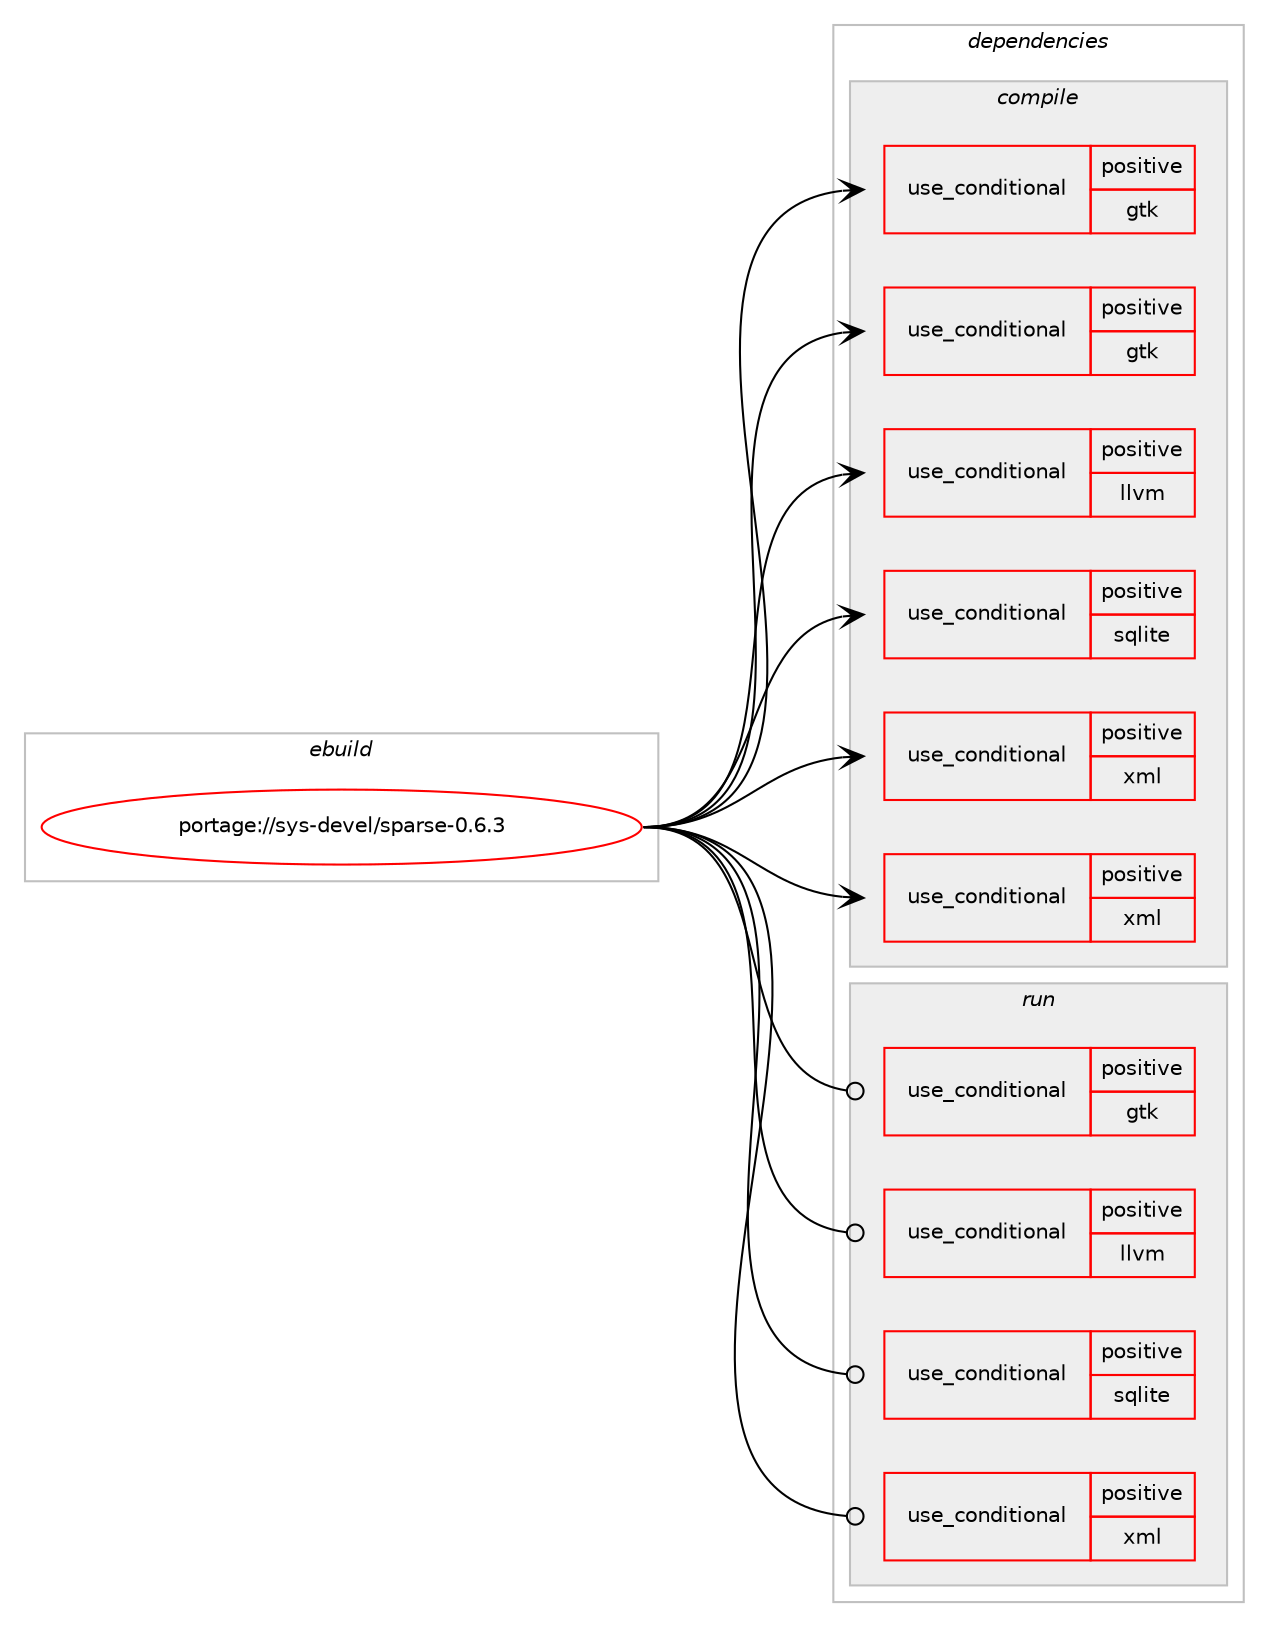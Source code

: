 digraph prolog {

# *************
# Graph options
# *************

newrank=true;
concentrate=true;
compound=true;
graph [rankdir=LR,fontname=Helvetica,fontsize=10,ranksep=1.5];#, ranksep=2.5, nodesep=0.2];
edge  [arrowhead=vee];
node  [fontname=Helvetica,fontsize=10];

# **********
# The ebuild
# **********

subgraph cluster_leftcol {
color=gray;
rank=same;
label=<<i>ebuild</i>>;
id [label="portage://sys-devel/sparse-0.6.3", color=red, width=4, href="../sys-devel/sparse-0.6.3.svg"];
}

# ****************
# The dependencies
# ****************

subgraph cluster_midcol {
color=gray;
label=<<i>dependencies</i>>;
subgraph cluster_compile {
fillcolor="#eeeeee";
style=filled;
label=<<i>compile</i>>;
subgraph cond967 {
dependency2422 [label=<<TABLE BORDER="0" CELLBORDER="1" CELLSPACING="0" CELLPADDING="4"><TR><TD ROWSPAN="3" CELLPADDING="10">use_conditional</TD></TR><TR><TD>positive</TD></TR><TR><TD>gtk</TD></TR></TABLE>>, shape=none, color=red];
# *** BEGIN UNKNOWN DEPENDENCY TYPE (TODO) ***
# dependency2422 -> package_dependency(portage://sys-devel/sparse-0.6.3,install,no,virtual,pkgconfig,none,[,,],[],[])
# *** END UNKNOWN DEPENDENCY TYPE (TODO) ***

}
id:e -> dependency2422:w [weight=20,style="solid",arrowhead="vee"];
subgraph cond968 {
dependency2423 [label=<<TABLE BORDER="0" CELLBORDER="1" CELLSPACING="0" CELLPADDING="4"><TR><TD ROWSPAN="3" CELLPADDING="10">use_conditional</TD></TR><TR><TD>positive</TD></TR><TR><TD>gtk</TD></TR></TABLE>>, shape=none, color=red];
# *** BEGIN UNKNOWN DEPENDENCY TYPE (TODO) ***
# dependency2423 -> package_dependency(portage://sys-devel/sparse-0.6.3,install,no,x11-libs,gtk+,none,[,,],[slot(2)],[])
# *** END UNKNOWN DEPENDENCY TYPE (TODO) ***

}
id:e -> dependency2423:w [weight=20,style="solid",arrowhead="vee"];
subgraph cond969 {
dependency2424 [label=<<TABLE BORDER="0" CELLBORDER="1" CELLSPACING="0" CELLPADDING="4"><TR><TD ROWSPAN="3" CELLPADDING="10">use_conditional</TD></TR><TR><TD>positive</TD></TR><TR><TD>llvm</TD></TR></TABLE>>, shape=none, color=red];
# *** BEGIN UNKNOWN DEPENDENCY TYPE (TODO) ***
# dependency2424 -> package_dependency(portage://sys-devel/sparse-0.6.3,install,no,sys-devel,llvm,none,[,,],[slot(10),equal],[])
# *** END UNKNOWN DEPENDENCY TYPE (TODO) ***

}
id:e -> dependency2424:w [weight=20,style="solid",arrowhead="vee"];
subgraph cond970 {
dependency2425 [label=<<TABLE BORDER="0" CELLBORDER="1" CELLSPACING="0" CELLPADDING="4"><TR><TD ROWSPAN="3" CELLPADDING="10">use_conditional</TD></TR><TR><TD>positive</TD></TR><TR><TD>sqlite</TD></TR></TABLE>>, shape=none, color=red];
# *** BEGIN UNKNOWN DEPENDENCY TYPE (TODO) ***
# dependency2425 -> package_dependency(portage://sys-devel/sparse-0.6.3,install,no,dev-db,sqlite,none,[,,],any_same_slot,[])
# *** END UNKNOWN DEPENDENCY TYPE (TODO) ***

}
id:e -> dependency2425:w [weight=20,style="solid",arrowhead="vee"];
subgraph cond971 {
dependency2426 [label=<<TABLE BORDER="0" CELLBORDER="1" CELLSPACING="0" CELLPADDING="4"><TR><TD ROWSPAN="3" CELLPADDING="10">use_conditional</TD></TR><TR><TD>positive</TD></TR><TR><TD>xml</TD></TR></TABLE>>, shape=none, color=red];
# *** BEGIN UNKNOWN DEPENDENCY TYPE (TODO) ***
# dependency2426 -> package_dependency(portage://sys-devel/sparse-0.6.3,install,no,dev-libs,libxml2,none,[,,],[],[])
# *** END UNKNOWN DEPENDENCY TYPE (TODO) ***

}
id:e -> dependency2426:w [weight=20,style="solid",arrowhead="vee"];
subgraph cond972 {
dependency2427 [label=<<TABLE BORDER="0" CELLBORDER="1" CELLSPACING="0" CELLPADDING="4"><TR><TD ROWSPAN="3" CELLPADDING="10">use_conditional</TD></TR><TR><TD>positive</TD></TR><TR><TD>xml</TD></TR></TABLE>>, shape=none, color=red];
# *** BEGIN UNKNOWN DEPENDENCY TYPE (TODO) ***
# dependency2427 -> package_dependency(portage://sys-devel/sparse-0.6.3,install,no,virtual,pkgconfig,none,[,,],[],[])
# *** END UNKNOWN DEPENDENCY TYPE (TODO) ***

}
id:e -> dependency2427:w [weight=20,style="solid",arrowhead="vee"];
# *** BEGIN UNKNOWN DEPENDENCY TYPE (TODO) ***
# id -> package_dependency(portage://sys-devel/sparse-0.6.3,install,strong,sys-devel,llvm,none,[,,],[slot(0)],[])
# *** END UNKNOWN DEPENDENCY TYPE (TODO) ***

}
subgraph cluster_compileandrun {
fillcolor="#eeeeee";
style=filled;
label=<<i>compile and run</i>>;
}
subgraph cluster_run {
fillcolor="#eeeeee";
style=filled;
label=<<i>run</i>>;
subgraph cond973 {
dependency2428 [label=<<TABLE BORDER="0" CELLBORDER="1" CELLSPACING="0" CELLPADDING="4"><TR><TD ROWSPAN="3" CELLPADDING="10">use_conditional</TD></TR><TR><TD>positive</TD></TR><TR><TD>gtk</TD></TR></TABLE>>, shape=none, color=red];
# *** BEGIN UNKNOWN DEPENDENCY TYPE (TODO) ***
# dependency2428 -> package_dependency(portage://sys-devel/sparse-0.6.3,run,no,x11-libs,gtk+,none,[,,],[slot(2)],[])
# *** END UNKNOWN DEPENDENCY TYPE (TODO) ***

}
id:e -> dependency2428:w [weight=20,style="solid",arrowhead="odot"];
subgraph cond974 {
dependency2429 [label=<<TABLE BORDER="0" CELLBORDER="1" CELLSPACING="0" CELLPADDING="4"><TR><TD ROWSPAN="3" CELLPADDING="10">use_conditional</TD></TR><TR><TD>positive</TD></TR><TR><TD>llvm</TD></TR></TABLE>>, shape=none, color=red];
# *** BEGIN UNKNOWN DEPENDENCY TYPE (TODO) ***
# dependency2429 -> package_dependency(portage://sys-devel/sparse-0.6.3,run,no,sys-devel,llvm,none,[,,],[slot(10),equal],[])
# *** END UNKNOWN DEPENDENCY TYPE (TODO) ***

}
id:e -> dependency2429:w [weight=20,style="solid",arrowhead="odot"];
subgraph cond975 {
dependency2430 [label=<<TABLE BORDER="0" CELLBORDER="1" CELLSPACING="0" CELLPADDING="4"><TR><TD ROWSPAN="3" CELLPADDING="10">use_conditional</TD></TR><TR><TD>positive</TD></TR><TR><TD>sqlite</TD></TR></TABLE>>, shape=none, color=red];
# *** BEGIN UNKNOWN DEPENDENCY TYPE (TODO) ***
# dependency2430 -> package_dependency(portage://sys-devel/sparse-0.6.3,run,no,dev-db,sqlite,none,[,,],any_same_slot,[])
# *** END UNKNOWN DEPENDENCY TYPE (TODO) ***

}
id:e -> dependency2430:w [weight=20,style="solid",arrowhead="odot"];
subgraph cond976 {
dependency2431 [label=<<TABLE BORDER="0" CELLBORDER="1" CELLSPACING="0" CELLPADDING="4"><TR><TD ROWSPAN="3" CELLPADDING="10">use_conditional</TD></TR><TR><TD>positive</TD></TR><TR><TD>xml</TD></TR></TABLE>>, shape=none, color=red];
# *** BEGIN UNKNOWN DEPENDENCY TYPE (TODO) ***
# dependency2431 -> package_dependency(portage://sys-devel/sparse-0.6.3,run,no,dev-libs,libxml2,none,[,,],[],[])
# *** END UNKNOWN DEPENDENCY TYPE (TODO) ***

}
id:e -> dependency2431:w [weight=20,style="solid",arrowhead="odot"];
}
}

# **************
# The candidates
# **************

subgraph cluster_choices {
rank=same;
color=gray;
label=<<i>candidates</i>>;

}

}
